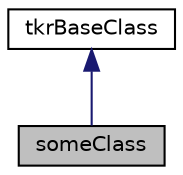 digraph "someClass"
{
  edge [fontname="Helvetica",fontsize="10",labelfontname="Helvetica",labelfontsize="10"];
  node [fontname="Helvetica",fontsize="10",shape=record];
  Node1 [label="someClass",height=0.2,width=0.4,color="black", fillcolor="grey75", style="filled" fontcolor="black"];
  Node2 -> Node1 [dir="back",color="midnightblue",fontsize="10",style="solid",fontname="Helvetica"];
  Node2 [label="tkrBaseClass",height=0.2,width=0.4,color="black", fillcolor="white", style="filled",URL="$classtkr_base_class.html",tooltip="Корневой класс-родитель для библиотеки libtkr. "];
}
